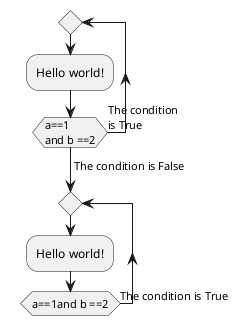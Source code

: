 {
  "sha1": "csepi540qka20lphgy7psnb16uw47xm",
  "insertion": {
    "when": "2024-06-01T09:03:01.979Z",
    "user": "plantuml@gmail.com"
  }
}
@startuml
repeat
    :Hello world!;
repeatwhile(a==1
and b ==2)is(The condition
is True)
-> The condition is False;
repeat
    :Hello world!;
repeatwhile(a==1and b ==2)is(The condition is True)
-> The condition is False;
@enduml
